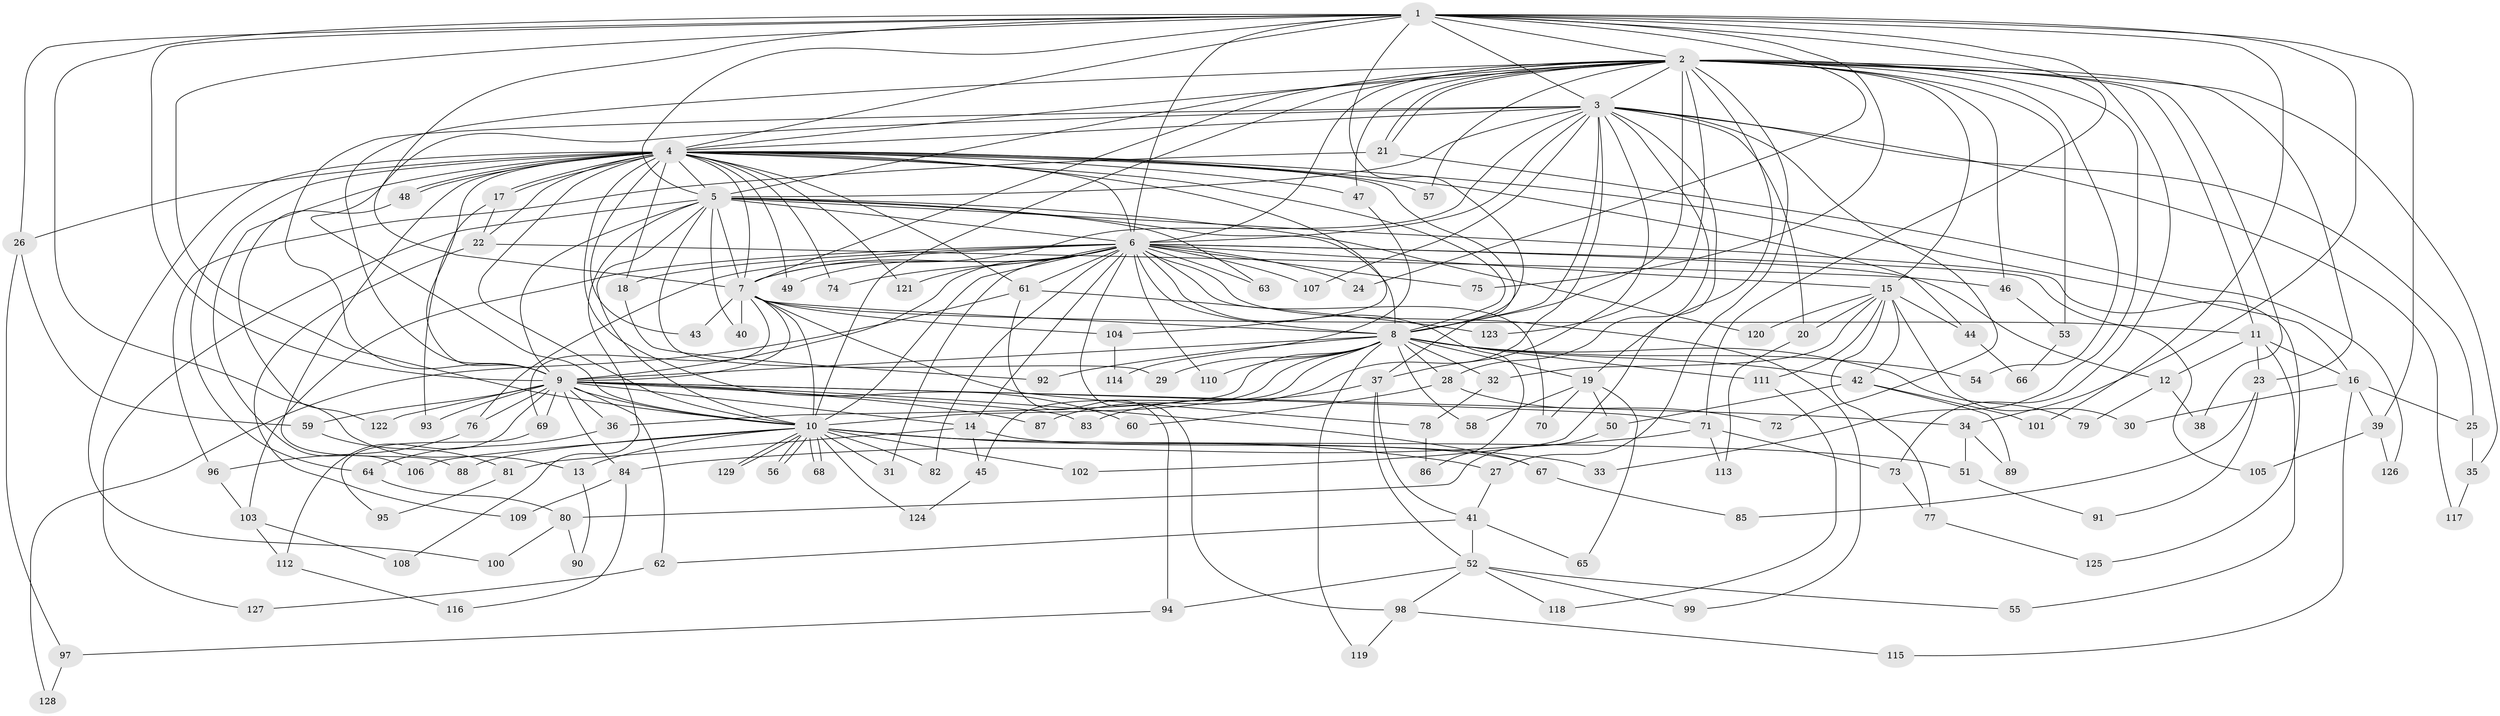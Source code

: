 // coarse degree distribution, {7: 0.019230769230769232, 6: 0.057692307692307696, 12: 0.019230769230769232, 3: 0.19230769230769232, 20: 0.038461538461538464, 2: 0.1346153846153846, 11: 0.019230769230769232, 4: 0.19230769230769232, 5: 0.1346153846153846, 26: 0.019230769230769232, 19: 0.019230769230769232, 1: 0.057692307692307696, 14: 0.019230769230769232, 17: 0.019230769230769232, 8: 0.019230769230769232, 21: 0.019230769230769232, 9: 0.019230769230769232}
// Generated by graph-tools (version 1.1) at 2025/36/03/04/25 23:36:25]
// undirected, 129 vertices, 283 edges
graph export_dot {
  node [color=gray90,style=filled];
  1;
  2;
  3;
  4;
  5;
  6;
  7;
  8;
  9;
  10;
  11;
  12;
  13;
  14;
  15;
  16;
  17;
  18;
  19;
  20;
  21;
  22;
  23;
  24;
  25;
  26;
  27;
  28;
  29;
  30;
  31;
  32;
  33;
  34;
  35;
  36;
  37;
  38;
  39;
  40;
  41;
  42;
  43;
  44;
  45;
  46;
  47;
  48;
  49;
  50;
  51;
  52;
  53;
  54;
  55;
  56;
  57;
  58;
  59;
  60;
  61;
  62;
  63;
  64;
  65;
  66;
  67;
  68;
  69;
  70;
  71;
  72;
  73;
  74;
  75;
  76;
  77;
  78;
  79;
  80;
  81;
  82;
  83;
  84;
  85;
  86;
  87;
  88;
  89;
  90;
  91;
  92;
  93;
  94;
  95;
  96;
  97;
  98;
  99;
  100;
  101;
  102;
  103;
  104;
  105;
  106;
  107;
  108;
  109;
  110;
  111;
  112;
  113;
  114;
  115;
  116;
  117;
  118;
  119;
  120;
  121;
  122;
  123;
  124;
  125;
  126;
  127;
  128;
  129;
  1 -- 2;
  1 -- 3;
  1 -- 4;
  1 -- 5;
  1 -- 6;
  1 -- 7;
  1 -- 8;
  1 -- 9;
  1 -- 10;
  1 -- 13;
  1 -- 24;
  1 -- 26;
  1 -- 34;
  1 -- 39;
  1 -- 71;
  1 -- 73;
  1 -- 75;
  1 -- 101;
  2 -- 3;
  2 -- 4;
  2 -- 5;
  2 -- 6;
  2 -- 7;
  2 -- 8;
  2 -- 9;
  2 -- 10;
  2 -- 11;
  2 -- 15;
  2 -- 19;
  2 -- 21;
  2 -- 21;
  2 -- 23;
  2 -- 27;
  2 -- 33;
  2 -- 35;
  2 -- 38;
  2 -- 46;
  2 -- 47;
  2 -- 53;
  2 -- 54;
  2 -- 57;
  2 -- 123;
  3 -- 4;
  3 -- 5;
  3 -- 6;
  3 -- 7;
  3 -- 8;
  3 -- 9;
  3 -- 10;
  3 -- 20;
  3 -- 25;
  3 -- 28;
  3 -- 37;
  3 -- 72;
  3 -- 87;
  3 -- 102;
  3 -- 107;
  3 -- 117;
  4 -- 5;
  4 -- 6;
  4 -- 7;
  4 -- 8;
  4 -- 9;
  4 -- 10;
  4 -- 16;
  4 -- 17;
  4 -- 17;
  4 -- 18;
  4 -- 22;
  4 -- 26;
  4 -- 37;
  4 -- 43;
  4 -- 44;
  4 -- 47;
  4 -- 48;
  4 -- 48;
  4 -- 49;
  4 -- 57;
  4 -- 60;
  4 -- 61;
  4 -- 64;
  4 -- 74;
  4 -- 88;
  4 -- 100;
  4 -- 104;
  4 -- 106;
  4 -- 121;
  5 -- 6;
  5 -- 7;
  5 -- 8;
  5 -- 9;
  5 -- 10;
  5 -- 29;
  5 -- 40;
  5 -- 63;
  5 -- 108;
  5 -- 120;
  5 -- 125;
  5 -- 127;
  6 -- 7;
  6 -- 8;
  6 -- 9;
  6 -- 10;
  6 -- 12;
  6 -- 14;
  6 -- 15;
  6 -- 18;
  6 -- 24;
  6 -- 31;
  6 -- 49;
  6 -- 61;
  6 -- 63;
  6 -- 70;
  6 -- 74;
  6 -- 75;
  6 -- 76;
  6 -- 82;
  6 -- 86;
  6 -- 98;
  6 -- 99;
  6 -- 103;
  6 -- 105;
  6 -- 107;
  6 -- 110;
  6 -- 121;
  7 -- 8;
  7 -- 9;
  7 -- 10;
  7 -- 11;
  7 -- 40;
  7 -- 43;
  7 -- 69;
  7 -- 78;
  7 -- 104;
  8 -- 9;
  8 -- 10;
  8 -- 19;
  8 -- 28;
  8 -- 29;
  8 -- 32;
  8 -- 36;
  8 -- 42;
  8 -- 45;
  8 -- 54;
  8 -- 58;
  8 -- 79;
  8 -- 92;
  8 -- 110;
  8 -- 111;
  8 -- 119;
  9 -- 10;
  9 -- 14;
  9 -- 34;
  9 -- 36;
  9 -- 59;
  9 -- 62;
  9 -- 67;
  9 -- 69;
  9 -- 71;
  9 -- 76;
  9 -- 83;
  9 -- 84;
  9 -- 87;
  9 -- 93;
  9 -- 112;
  9 -- 122;
  10 -- 13;
  10 -- 27;
  10 -- 31;
  10 -- 33;
  10 -- 51;
  10 -- 56;
  10 -- 56;
  10 -- 68;
  10 -- 68;
  10 -- 82;
  10 -- 88;
  10 -- 102;
  10 -- 106;
  10 -- 124;
  10 -- 129;
  10 -- 129;
  11 -- 12;
  11 -- 16;
  11 -- 23;
  11 -- 55;
  12 -- 38;
  12 -- 79;
  13 -- 90;
  14 -- 45;
  14 -- 67;
  14 -- 81;
  15 -- 20;
  15 -- 30;
  15 -- 32;
  15 -- 42;
  15 -- 44;
  15 -- 77;
  15 -- 111;
  15 -- 120;
  16 -- 25;
  16 -- 30;
  16 -- 39;
  16 -- 115;
  17 -- 22;
  17 -- 93;
  18 -- 92;
  19 -- 50;
  19 -- 58;
  19 -- 65;
  19 -- 70;
  20 -- 113;
  21 -- 96;
  21 -- 126;
  22 -- 46;
  22 -- 109;
  23 -- 85;
  23 -- 91;
  25 -- 35;
  26 -- 59;
  26 -- 97;
  27 -- 41;
  28 -- 60;
  28 -- 72;
  32 -- 78;
  34 -- 51;
  34 -- 89;
  35 -- 117;
  36 -- 64;
  37 -- 41;
  37 -- 52;
  37 -- 83;
  39 -- 105;
  39 -- 126;
  41 -- 52;
  41 -- 62;
  41 -- 65;
  42 -- 50;
  42 -- 89;
  42 -- 101;
  44 -- 66;
  45 -- 124;
  46 -- 53;
  47 -- 114;
  48 -- 122;
  50 -- 80;
  51 -- 91;
  52 -- 55;
  52 -- 94;
  52 -- 98;
  52 -- 99;
  52 -- 118;
  53 -- 66;
  59 -- 81;
  61 -- 94;
  61 -- 123;
  61 -- 128;
  62 -- 127;
  64 -- 80;
  67 -- 85;
  69 -- 95;
  71 -- 73;
  71 -- 84;
  71 -- 113;
  73 -- 77;
  76 -- 96;
  77 -- 125;
  78 -- 86;
  80 -- 90;
  80 -- 100;
  81 -- 95;
  84 -- 109;
  84 -- 116;
  94 -- 97;
  96 -- 103;
  97 -- 128;
  98 -- 115;
  98 -- 119;
  103 -- 108;
  103 -- 112;
  104 -- 114;
  111 -- 118;
  112 -- 116;
}
